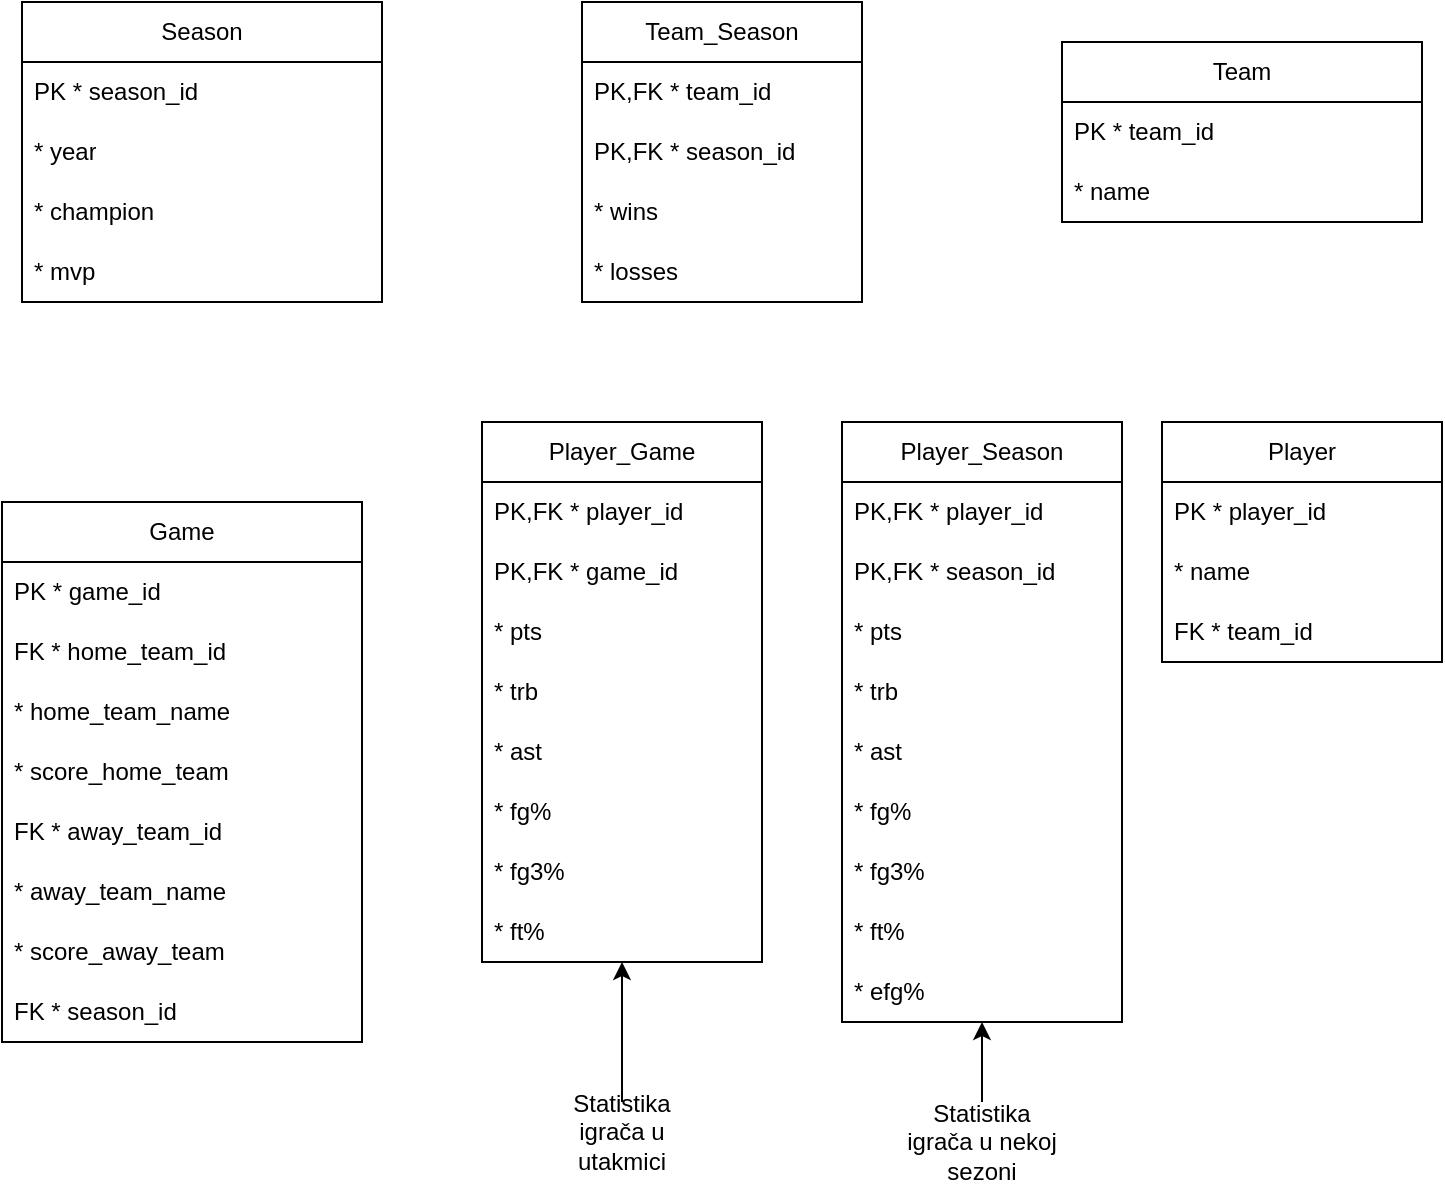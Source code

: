 <mxfile version="28.0.9">
  <diagram name="Page-1" id="Ubmz2EZvYqzx7j-gKKqj">
    <mxGraphModel dx="1426" dy="785" grid="1" gridSize="10" guides="1" tooltips="1" connect="1" arrows="1" fold="1" page="1" pageScale="1" pageWidth="850" pageHeight="1100" math="0" shadow="0">
      <root>
        <mxCell id="0" />
        <mxCell id="1" parent="0" />
        <mxCell id="cAOgSNSlHeWpfWdrI-27-1" value="Season" style="swimlane;fontStyle=0;childLayout=stackLayout;horizontal=1;startSize=30;horizontalStack=0;resizeParent=1;resizeParentMax=0;resizeLast=0;collapsible=1;marginBottom=0;whiteSpace=wrap;html=1;" parent="1" vertex="1">
          <mxGeometry x="90" y="160" width="180" height="150" as="geometry" />
        </mxCell>
        <mxCell id="cAOgSNSlHeWpfWdrI-27-2" value="PK * season_id" style="text;strokeColor=none;fillColor=none;align=left;verticalAlign=middle;spacingLeft=4;spacingRight=4;overflow=hidden;points=[[0,0.5],[1,0.5]];portConstraint=eastwest;rotatable=0;whiteSpace=wrap;html=1;" parent="cAOgSNSlHeWpfWdrI-27-1" vertex="1">
          <mxGeometry y="30" width="180" height="30" as="geometry" />
        </mxCell>
        <mxCell id="cAOgSNSlHeWpfWdrI-27-3" value="* year" style="text;strokeColor=none;fillColor=none;align=left;verticalAlign=middle;spacingLeft=4;spacingRight=4;overflow=hidden;points=[[0,0.5],[1,0.5]];portConstraint=eastwest;rotatable=0;whiteSpace=wrap;html=1;" parent="cAOgSNSlHeWpfWdrI-27-1" vertex="1">
          <mxGeometry y="60" width="180" height="30" as="geometry" />
        </mxCell>
        <mxCell id="cAOgSNSlHeWpfWdrI-27-4" value="* champion" style="text;strokeColor=none;fillColor=none;align=left;verticalAlign=middle;spacingLeft=4;spacingRight=4;overflow=hidden;points=[[0,0.5],[1,0.5]];portConstraint=eastwest;rotatable=0;whiteSpace=wrap;html=1;" parent="cAOgSNSlHeWpfWdrI-27-1" vertex="1">
          <mxGeometry y="90" width="180" height="30" as="geometry" />
        </mxCell>
        <mxCell id="cAOgSNSlHeWpfWdrI-27-5" value="* mvp" style="text;strokeColor=none;fillColor=none;align=left;verticalAlign=middle;spacingLeft=4;spacingRight=4;overflow=hidden;points=[[0,0.5],[1,0.5]];portConstraint=eastwest;rotatable=0;whiteSpace=wrap;html=1;" parent="cAOgSNSlHeWpfWdrI-27-1" vertex="1">
          <mxGeometry y="120" width="180" height="30" as="geometry" />
        </mxCell>
        <mxCell id="cAOgSNSlHeWpfWdrI-27-7" value="Team" style="swimlane;fontStyle=0;childLayout=stackLayout;horizontal=1;startSize=30;horizontalStack=0;resizeParent=1;resizeParentMax=0;resizeLast=0;collapsible=1;marginBottom=0;whiteSpace=wrap;html=1;" parent="1" vertex="1">
          <mxGeometry x="610" y="180" width="180" height="90" as="geometry" />
        </mxCell>
        <mxCell id="cAOgSNSlHeWpfWdrI-27-8" value="PK * team_id" style="text;strokeColor=none;fillColor=none;align=left;verticalAlign=middle;spacingLeft=4;spacingRight=4;overflow=hidden;points=[[0,0.5],[1,0.5]];portConstraint=eastwest;rotatable=0;whiteSpace=wrap;html=1;" parent="cAOgSNSlHeWpfWdrI-27-7" vertex="1">
          <mxGeometry y="30" width="180" height="30" as="geometry" />
        </mxCell>
        <mxCell id="cAOgSNSlHeWpfWdrI-27-9" value="* name" style="text;strokeColor=none;fillColor=none;align=left;verticalAlign=middle;spacingLeft=4;spacingRight=4;overflow=hidden;points=[[0,0.5],[1,0.5]];portConstraint=eastwest;rotatable=0;whiteSpace=wrap;html=1;" parent="cAOgSNSlHeWpfWdrI-27-7" vertex="1">
          <mxGeometry y="60" width="180" height="30" as="geometry" />
        </mxCell>
        <mxCell id="cAOgSNSlHeWpfWdrI-27-10" value="Player" style="swimlane;fontStyle=0;childLayout=stackLayout;horizontal=1;startSize=30;horizontalStack=0;resizeParent=1;resizeParentMax=0;resizeLast=0;collapsible=1;marginBottom=0;whiteSpace=wrap;html=1;" parent="1" vertex="1">
          <mxGeometry x="660" y="370" width="140" height="120" as="geometry" />
        </mxCell>
        <mxCell id="cAOgSNSlHeWpfWdrI-27-11" value="PK * player_id" style="text;strokeColor=none;fillColor=none;align=left;verticalAlign=middle;spacingLeft=4;spacingRight=4;overflow=hidden;points=[[0,0.5],[1,0.5]];portConstraint=eastwest;rotatable=0;whiteSpace=wrap;html=1;" parent="cAOgSNSlHeWpfWdrI-27-10" vertex="1">
          <mxGeometry y="30" width="140" height="30" as="geometry" />
        </mxCell>
        <mxCell id="cAOgSNSlHeWpfWdrI-27-12" value="* name" style="text;strokeColor=none;fillColor=none;align=left;verticalAlign=middle;spacingLeft=4;spacingRight=4;overflow=hidden;points=[[0,0.5],[1,0.5]];portConstraint=eastwest;rotatable=0;whiteSpace=wrap;html=1;" parent="cAOgSNSlHeWpfWdrI-27-10" vertex="1">
          <mxGeometry y="60" width="140" height="30" as="geometry" />
        </mxCell>
        <mxCell id="cAOgSNSlHeWpfWdrI-27-35" value="FK * team_id" style="text;strokeColor=none;fillColor=none;align=left;verticalAlign=middle;spacingLeft=4;spacingRight=4;overflow=hidden;points=[[0,0.5],[1,0.5]];portConstraint=eastwest;rotatable=0;whiteSpace=wrap;html=1;" parent="cAOgSNSlHeWpfWdrI-27-10" vertex="1">
          <mxGeometry y="90" width="140" height="30" as="geometry" />
        </mxCell>
        <mxCell id="cAOgSNSlHeWpfWdrI-27-22" value="Game" style="swimlane;fontStyle=0;childLayout=stackLayout;horizontal=1;startSize=30;horizontalStack=0;resizeParent=1;resizeParentMax=0;resizeLast=0;collapsible=1;marginBottom=0;whiteSpace=wrap;html=1;" parent="1" vertex="1">
          <mxGeometry x="80" y="410" width="180" height="270" as="geometry" />
        </mxCell>
        <mxCell id="cAOgSNSlHeWpfWdrI-27-23" value="PK * game_id" style="text;strokeColor=none;fillColor=none;align=left;verticalAlign=middle;spacingLeft=4;spacingRight=4;overflow=hidden;points=[[0,0.5],[1,0.5]];portConstraint=eastwest;rotatable=0;whiteSpace=wrap;html=1;" parent="cAOgSNSlHeWpfWdrI-27-22" vertex="1">
          <mxGeometry y="30" width="180" height="30" as="geometry" />
        </mxCell>
        <mxCell id="cAOgSNSlHeWpfWdrI-27-24" value="FK * home_team_id" style="text;strokeColor=none;fillColor=none;align=left;verticalAlign=middle;spacingLeft=4;spacingRight=4;overflow=hidden;points=[[0,0.5],[1,0.5]];portConstraint=eastwest;rotatable=0;whiteSpace=wrap;html=1;" parent="cAOgSNSlHeWpfWdrI-27-22" vertex="1">
          <mxGeometry y="60" width="180" height="30" as="geometry" />
        </mxCell>
        <mxCell id="rFgHAOVURQCKssu6gbBp-1" value="*&amp;nbsp;home_team_name" style="text;strokeColor=none;fillColor=none;align=left;verticalAlign=middle;spacingLeft=4;spacingRight=4;overflow=hidden;points=[[0,0.5],[1,0.5]];portConstraint=eastwest;rotatable=0;whiteSpace=wrap;html=1;" parent="cAOgSNSlHeWpfWdrI-27-22" vertex="1">
          <mxGeometry y="90" width="180" height="30" as="geometry" />
        </mxCell>
        <mxCell id="rFgHAOVURQCKssu6gbBp-3" value="* score_home_team" style="text;strokeColor=none;fillColor=none;align=left;verticalAlign=middle;spacingLeft=4;spacingRight=4;overflow=hidden;points=[[0,0.5],[1,0.5]];portConstraint=eastwest;rotatable=0;whiteSpace=wrap;html=1;" parent="cAOgSNSlHeWpfWdrI-27-22" vertex="1">
          <mxGeometry y="120" width="180" height="30" as="geometry" />
        </mxCell>
        <mxCell id="cAOgSNSlHeWpfWdrI-27-25" value="FK * away_team_id" style="text;strokeColor=none;fillColor=none;align=left;verticalAlign=middle;spacingLeft=4;spacingRight=4;overflow=hidden;points=[[0,0.5],[1,0.5]];portConstraint=eastwest;rotatable=0;whiteSpace=wrap;html=1;" parent="cAOgSNSlHeWpfWdrI-27-22" vertex="1">
          <mxGeometry y="150" width="180" height="30" as="geometry" />
        </mxCell>
        <mxCell id="rFgHAOVURQCKssu6gbBp-4" value="* away_team_name" style="text;strokeColor=none;fillColor=none;align=left;verticalAlign=middle;spacingLeft=4;spacingRight=4;overflow=hidden;points=[[0,0.5],[1,0.5]];portConstraint=eastwest;rotatable=0;whiteSpace=wrap;html=1;" parent="cAOgSNSlHeWpfWdrI-27-22" vertex="1">
          <mxGeometry y="180" width="180" height="30" as="geometry" />
        </mxCell>
        <mxCell id="rFgHAOVURQCKssu6gbBp-6" value="* score_away_team" style="text;strokeColor=none;fillColor=none;align=left;verticalAlign=middle;spacingLeft=4;spacingRight=4;overflow=hidden;points=[[0,0.5],[1,0.5]];portConstraint=eastwest;rotatable=0;whiteSpace=wrap;html=1;" parent="cAOgSNSlHeWpfWdrI-27-22" vertex="1">
          <mxGeometry y="210" width="180" height="30" as="geometry" />
        </mxCell>
        <mxCell id="cAOgSNSlHeWpfWdrI-27-70" value="FK * season_id" style="text;strokeColor=none;fillColor=none;align=left;verticalAlign=middle;spacingLeft=4;spacingRight=4;overflow=hidden;points=[[0,0.5],[1,0.5]];portConstraint=eastwest;rotatable=0;whiteSpace=wrap;html=1;" parent="cAOgSNSlHeWpfWdrI-27-22" vertex="1">
          <mxGeometry y="240" width="180" height="30" as="geometry" />
        </mxCell>
        <mxCell id="cAOgSNSlHeWpfWdrI-27-28" value="Team_Season" style="swimlane;fontStyle=0;childLayout=stackLayout;horizontal=1;startSize=30;horizontalStack=0;resizeParent=1;resizeParentMax=0;resizeLast=0;collapsible=1;marginBottom=0;whiteSpace=wrap;html=1;" parent="1" vertex="1">
          <mxGeometry x="370" y="160" width="140" height="150" as="geometry" />
        </mxCell>
        <mxCell id="cAOgSNSlHeWpfWdrI-27-29" value="PK,FK * team_id" style="text;strokeColor=none;fillColor=none;align=left;verticalAlign=middle;spacingLeft=4;spacingRight=4;overflow=hidden;points=[[0,0.5],[1,0.5]];portConstraint=eastwest;rotatable=0;whiteSpace=wrap;html=1;" parent="cAOgSNSlHeWpfWdrI-27-28" vertex="1">
          <mxGeometry y="30" width="140" height="30" as="geometry" />
        </mxCell>
        <mxCell id="cAOgSNSlHeWpfWdrI-27-30" value="PK,FK * season_id" style="text;strokeColor=none;fillColor=none;align=left;verticalAlign=middle;spacingLeft=4;spacingRight=4;overflow=hidden;points=[[0,0.5],[1,0.5]];portConstraint=eastwest;rotatable=0;whiteSpace=wrap;html=1;" parent="cAOgSNSlHeWpfWdrI-27-28" vertex="1">
          <mxGeometry y="60" width="140" height="30" as="geometry" />
        </mxCell>
        <mxCell id="cAOgSNSlHeWpfWdrI-27-31" value="* wins" style="text;strokeColor=none;fillColor=none;align=left;verticalAlign=middle;spacingLeft=4;spacingRight=4;overflow=hidden;points=[[0,0.5],[1,0.5]];portConstraint=eastwest;rotatable=0;whiteSpace=wrap;html=1;" parent="cAOgSNSlHeWpfWdrI-27-28" vertex="1">
          <mxGeometry y="90" width="140" height="30" as="geometry" />
        </mxCell>
        <mxCell id="cAOgSNSlHeWpfWdrI-27-33" value="* losses" style="text;strokeColor=none;fillColor=none;align=left;verticalAlign=middle;spacingLeft=4;spacingRight=4;overflow=hidden;points=[[0,0.5],[1,0.5]];portConstraint=eastwest;rotatable=0;whiteSpace=wrap;html=1;" parent="cAOgSNSlHeWpfWdrI-27-28" vertex="1">
          <mxGeometry y="120" width="140" height="30" as="geometry" />
        </mxCell>
        <mxCell id="cAOgSNSlHeWpfWdrI-27-36" value="Player_Season" style="swimlane;fontStyle=0;childLayout=stackLayout;horizontal=1;startSize=30;horizontalStack=0;resizeParent=1;resizeParentMax=0;resizeLast=0;collapsible=1;marginBottom=0;whiteSpace=wrap;html=1;" parent="1" vertex="1">
          <mxGeometry x="500" y="370" width="140" height="300" as="geometry" />
        </mxCell>
        <mxCell id="cAOgSNSlHeWpfWdrI-27-37" value="PK,FK * player_id" style="text;strokeColor=none;fillColor=none;align=left;verticalAlign=middle;spacingLeft=4;spacingRight=4;overflow=hidden;points=[[0,0.5],[1,0.5]];portConstraint=eastwest;rotatable=0;whiteSpace=wrap;html=1;" parent="cAOgSNSlHeWpfWdrI-27-36" vertex="1">
          <mxGeometry y="30" width="140" height="30" as="geometry" />
        </mxCell>
        <mxCell id="cAOgSNSlHeWpfWdrI-27-38" value="PK,FK * season_id" style="text;strokeColor=none;fillColor=none;align=left;verticalAlign=middle;spacingLeft=4;spacingRight=4;overflow=hidden;points=[[0,0.5],[1,0.5]];portConstraint=eastwest;rotatable=0;whiteSpace=wrap;html=1;" parent="cAOgSNSlHeWpfWdrI-27-36" vertex="1">
          <mxGeometry y="60" width="140" height="30" as="geometry" />
        </mxCell>
        <mxCell id="cAOgSNSlHeWpfWdrI-27-40" value="* pts" style="text;strokeColor=none;fillColor=none;align=left;verticalAlign=middle;spacingLeft=4;spacingRight=4;overflow=hidden;points=[[0,0.5],[1,0.5]];portConstraint=eastwest;rotatable=0;whiteSpace=wrap;html=1;" parent="cAOgSNSlHeWpfWdrI-27-36" vertex="1">
          <mxGeometry y="90" width="140" height="30" as="geometry" />
        </mxCell>
        <mxCell id="cAOgSNSlHeWpfWdrI-27-41" value="* trb" style="text;strokeColor=none;fillColor=none;align=left;verticalAlign=middle;spacingLeft=4;spacingRight=4;overflow=hidden;points=[[0,0.5],[1,0.5]];portConstraint=eastwest;rotatable=0;whiteSpace=wrap;html=1;" parent="cAOgSNSlHeWpfWdrI-27-36" vertex="1">
          <mxGeometry y="120" width="140" height="30" as="geometry" />
        </mxCell>
        <mxCell id="rFgHAOVURQCKssu6gbBp-13" value="* ast" style="text;strokeColor=none;fillColor=none;align=left;verticalAlign=middle;spacingLeft=4;spacingRight=4;overflow=hidden;points=[[0,0.5],[1,0.5]];portConstraint=eastwest;rotatable=0;whiteSpace=wrap;html=1;" parent="cAOgSNSlHeWpfWdrI-27-36" vertex="1">
          <mxGeometry y="150" width="140" height="30" as="geometry" />
        </mxCell>
        <mxCell id="cAOgSNSlHeWpfWdrI-27-43" value="* fg%" style="text;strokeColor=none;fillColor=none;align=left;verticalAlign=middle;spacingLeft=4;spacingRight=4;overflow=hidden;points=[[0,0.5],[1,0.5]];portConstraint=eastwest;rotatable=0;whiteSpace=wrap;html=1;" parent="cAOgSNSlHeWpfWdrI-27-36" vertex="1">
          <mxGeometry y="180" width="140" height="30" as="geometry" />
        </mxCell>
        <mxCell id="cAOgSNSlHeWpfWdrI-27-44" value="* fg3%" style="text;strokeColor=none;fillColor=none;align=left;verticalAlign=middle;spacingLeft=4;spacingRight=4;overflow=hidden;points=[[0,0.5],[1,0.5]];portConstraint=eastwest;rotatable=0;whiteSpace=wrap;html=1;" parent="cAOgSNSlHeWpfWdrI-27-36" vertex="1">
          <mxGeometry y="210" width="140" height="30" as="geometry" />
        </mxCell>
        <mxCell id="cAOgSNSlHeWpfWdrI-27-45" value="* ft%" style="text;strokeColor=none;fillColor=none;align=left;verticalAlign=middle;spacingLeft=4;spacingRight=4;overflow=hidden;points=[[0,0.5],[1,0.5]];portConstraint=eastwest;rotatable=0;whiteSpace=wrap;html=1;" parent="cAOgSNSlHeWpfWdrI-27-36" vertex="1">
          <mxGeometry y="240" width="140" height="30" as="geometry" />
        </mxCell>
        <mxCell id="cAOgSNSlHeWpfWdrI-27-46" value="* efg%" style="text;strokeColor=none;fillColor=none;align=left;verticalAlign=middle;spacingLeft=4;spacingRight=4;overflow=hidden;points=[[0,0.5],[1,0.5]];portConstraint=eastwest;rotatable=0;whiteSpace=wrap;html=1;" parent="cAOgSNSlHeWpfWdrI-27-36" vertex="1">
          <mxGeometry y="270" width="140" height="30" as="geometry" />
        </mxCell>
        <mxCell id="cAOgSNSlHeWpfWdrI-27-58" value="Player_Game" style="swimlane;fontStyle=0;childLayout=stackLayout;horizontal=1;startSize=30;horizontalStack=0;resizeParent=1;resizeParentMax=0;resizeLast=0;collapsible=1;marginBottom=0;whiteSpace=wrap;html=1;" parent="1" vertex="1">
          <mxGeometry x="320" y="370" width="140" height="270" as="geometry" />
        </mxCell>
        <mxCell id="cAOgSNSlHeWpfWdrI-27-59" value="PK,FK * player_id" style="text;strokeColor=none;fillColor=none;align=left;verticalAlign=middle;spacingLeft=4;spacingRight=4;overflow=hidden;points=[[0,0.5],[1,0.5]];portConstraint=eastwest;rotatable=0;whiteSpace=wrap;html=1;" parent="cAOgSNSlHeWpfWdrI-27-58" vertex="1">
          <mxGeometry y="30" width="140" height="30" as="geometry" />
        </mxCell>
        <mxCell id="cAOgSNSlHeWpfWdrI-27-60" value="PK,FK * game_id" style="text;strokeColor=none;fillColor=none;align=left;verticalAlign=middle;spacingLeft=4;spacingRight=4;overflow=hidden;points=[[0,0.5],[1,0.5]];portConstraint=eastwest;rotatable=0;whiteSpace=wrap;html=1;" parent="cAOgSNSlHeWpfWdrI-27-58" vertex="1">
          <mxGeometry y="60" width="140" height="30" as="geometry" />
        </mxCell>
        <mxCell id="cAOgSNSlHeWpfWdrI-27-61" value="* pts" style="text;strokeColor=none;fillColor=none;align=left;verticalAlign=middle;spacingLeft=4;spacingRight=4;overflow=hidden;points=[[0,0.5],[1,0.5]];portConstraint=eastwest;rotatable=0;whiteSpace=wrap;html=1;" parent="cAOgSNSlHeWpfWdrI-27-58" vertex="1">
          <mxGeometry y="90" width="140" height="30" as="geometry" />
        </mxCell>
        <mxCell id="cAOgSNSlHeWpfWdrI-27-62" value="* trb" style="text;strokeColor=none;fillColor=none;align=left;verticalAlign=middle;spacingLeft=4;spacingRight=4;overflow=hidden;points=[[0,0.5],[1,0.5]];portConstraint=eastwest;rotatable=0;whiteSpace=wrap;html=1;" parent="cAOgSNSlHeWpfWdrI-27-58" vertex="1">
          <mxGeometry y="120" width="140" height="30" as="geometry" />
        </mxCell>
        <mxCell id="cAOgSNSlHeWpfWdrI-27-69" value="* ast" style="text;strokeColor=none;fillColor=none;align=left;verticalAlign=middle;spacingLeft=4;spacingRight=4;overflow=hidden;points=[[0,0.5],[1,0.5]];portConstraint=eastwest;rotatable=0;whiteSpace=wrap;html=1;" parent="cAOgSNSlHeWpfWdrI-27-58" vertex="1">
          <mxGeometry y="150" width="140" height="30" as="geometry" />
        </mxCell>
        <mxCell id="cAOgSNSlHeWpfWdrI-27-68" value="* fg%" style="text;strokeColor=none;fillColor=none;align=left;verticalAlign=middle;spacingLeft=4;spacingRight=4;overflow=hidden;points=[[0,0.5],[1,0.5]];portConstraint=eastwest;rotatable=0;whiteSpace=wrap;html=1;" parent="cAOgSNSlHeWpfWdrI-27-58" vertex="1">
          <mxGeometry y="180" width="140" height="30" as="geometry" />
        </mxCell>
        <mxCell id="cAOgSNSlHeWpfWdrI-27-67" value="* fg3%" style="text;strokeColor=none;fillColor=none;align=left;verticalAlign=middle;spacingLeft=4;spacingRight=4;overflow=hidden;points=[[0,0.5],[1,0.5]];portConstraint=eastwest;rotatable=0;whiteSpace=wrap;html=1;" parent="cAOgSNSlHeWpfWdrI-27-58" vertex="1">
          <mxGeometry y="210" width="140" height="30" as="geometry" />
        </mxCell>
        <mxCell id="cAOgSNSlHeWpfWdrI-27-66" value="* ft%" style="text;strokeColor=none;fillColor=none;align=left;verticalAlign=middle;spacingLeft=4;spacingRight=4;overflow=hidden;points=[[0,0.5],[1,0.5]];portConstraint=eastwest;rotatable=0;whiteSpace=wrap;html=1;" parent="cAOgSNSlHeWpfWdrI-27-58" vertex="1">
          <mxGeometry y="240" width="140" height="30" as="geometry" />
        </mxCell>
        <mxCell id="cAOgSNSlHeWpfWdrI-27-75" style="edgeStyle=orthogonalEdgeStyle;rounded=0;orthogonalLoop=1;jettySize=auto;html=1;" parent="1" source="cAOgSNSlHeWpfWdrI-27-71" target="cAOgSNSlHeWpfWdrI-27-36" edge="1">
          <mxGeometry relative="1" as="geometry" />
        </mxCell>
        <mxCell id="cAOgSNSlHeWpfWdrI-27-71" value="Statistika igrača u nekoj sezoni" style="text;html=1;align=center;verticalAlign=middle;whiteSpace=wrap;rounded=0;" parent="1" vertex="1">
          <mxGeometry x="530" y="710" width="80" height="40" as="geometry" />
        </mxCell>
        <mxCell id="cAOgSNSlHeWpfWdrI-27-76" style="edgeStyle=orthogonalEdgeStyle;rounded=0;orthogonalLoop=1;jettySize=auto;html=1;" parent="1" source="cAOgSNSlHeWpfWdrI-27-72" target="cAOgSNSlHeWpfWdrI-27-58" edge="1">
          <mxGeometry relative="1" as="geometry" />
        </mxCell>
        <mxCell id="cAOgSNSlHeWpfWdrI-27-72" value="Statistika igrača u utakmici" style="text;html=1;align=center;verticalAlign=middle;whiteSpace=wrap;rounded=0;" parent="1" vertex="1">
          <mxGeometry x="360" y="710" width="60" height="30" as="geometry" />
        </mxCell>
      </root>
    </mxGraphModel>
  </diagram>
</mxfile>
